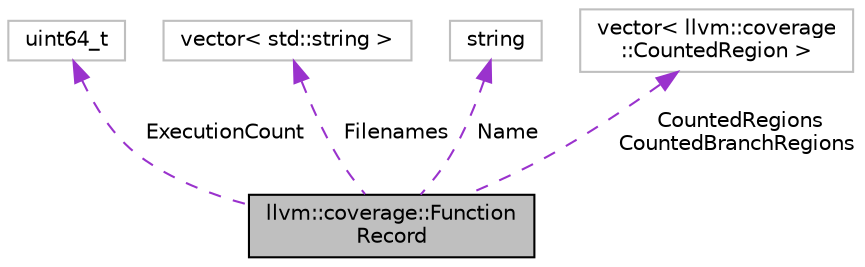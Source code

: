 digraph "llvm::coverage::FunctionRecord"
{
 // LATEX_PDF_SIZE
  bgcolor="transparent";
  edge [fontname="Helvetica",fontsize="10",labelfontname="Helvetica",labelfontsize="10"];
  node [fontname="Helvetica",fontsize="10",shape=record];
  Node1 [label="llvm::coverage::Function\lRecord",height=0.2,width=0.4,color="black", fillcolor="grey75", style="filled", fontcolor="black",tooltip="Code coverage information for a single function."];
  Node2 -> Node1 [dir="back",color="darkorchid3",fontsize="10",style="dashed",label=" ExecutionCount" ,fontname="Helvetica"];
  Node2 [label="uint64_t",height=0.2,width=0.4,color="grey75",tooltip=" "];
  Node3 -> Node1 [dir="back",color="darkorchid3",fontsize="10",style="dashed",label=" Filenames" ,fontname="Helvetica"];
  Node3 [label="vector\< std::string \>",height=0.2,width=0.4,color="grey75",tooltip=" "];
  Node4 -> Node1 [dir="back",color="darkorchid3",fontsize="10",style="dashed",label=" Name" ,fontname="Helvetica"];
  Node4 [label="string",height=0.2,width=0.4,color="grey75",tooltip=" "];
  Node5 -> Node1 [dir="back",color="darkorchid3",fontsize="10",style="dashed",label=" CountedRegions\nCountedBranchRegions" ,fontname="Helvetica"];
  Node5 [label="vector\< llvm::coverage\l::CountedRegion \>",height=0.2,width=0.4,color="grey75",tooltip=" "];
}
